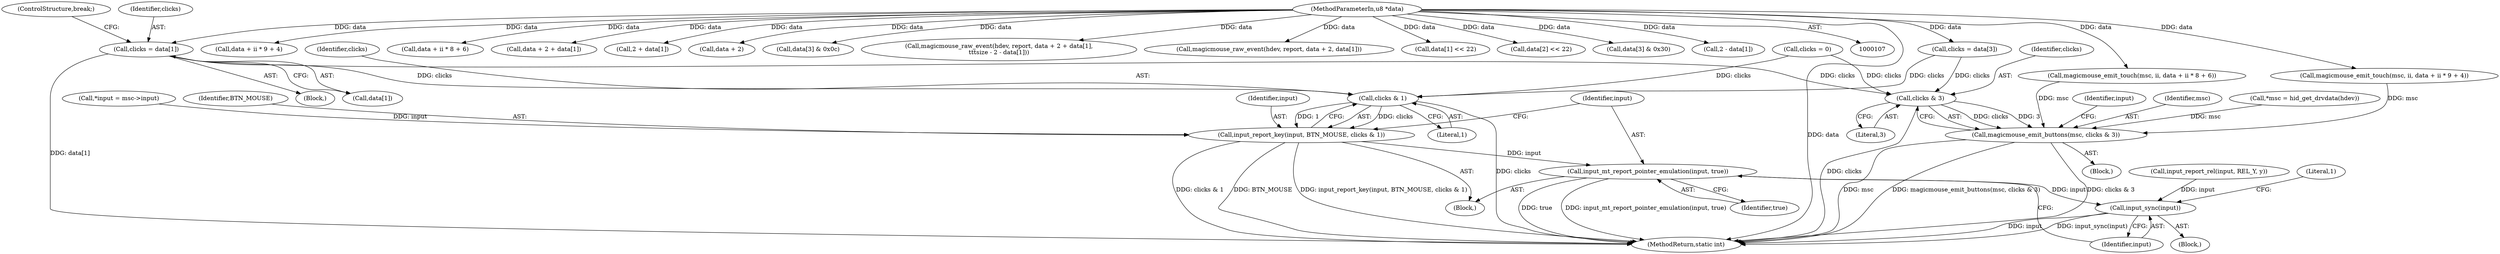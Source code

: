 digraph "0_linux_c54def7bd64d7c0b6993336abcffb8444795bf38@array" {
"1000200" [label="(Call,clicks = data[1])"];
"1000110" [label="(MethodParameterIn,u8 *data)"];
"1000349" [label="(Call,clicks & 3)"];
"1000347" [label="(Call,magicmouse_emit_buttons(msc, clicks & 3))"];
"1000365" [label="(Call,clicks & 1)"];
"1000362" [label="(Call,input_report_key(input, BTN_MOUSE, clicks & 1))"];
"1000368" [label="(Call,input_mt_report_pointer_emulation(input, true))"];
"1000371" [label="(Call,input_sync(input))"];
"1000205" [label="(ControlStructure,break;)"];
"1000142" [label="(Block,)"];
"1000201" [label="(Identifier,clicks)"];
"1000368" [label="(Call,input_mt_report_pointer_emulation(input, true))"];
"1000371" [label="(Call,input_sync(input))"];
"1000372" [label="(Identifier,input)"];
"1000190" [label="(Call,magicmouse_emit_touch(msc, ii, data + ii * 9 + 4))"];
"1000351" [label="(Literal,3)"];
"1000369" [label="(Identifier,input)"];
"1000110" [label="(MethodParameterIn,u8 *data)"];
"1000193" [label="(Call,data + ii * 9 + 4)"];
"1000112" [label="(Block,)"];
"1000119" [label="(Call,*input = msc->input)"];
"1000256" [label="(Call,data + ii * 8 + 6)"];
"1000362" [label="(Call,input_report_key(input, BTN_MOUSE, clicks & 1))"];
"1000253" [label="(Call,magicmouse_emit_touch(msc, ii, data + ii * 8 + 6))"];
"1000365" [label="(Call,clicks & 1)"];
"1000361" [label="(Block,)"];
"1000320" [label="(Call,data + 2 + data[1])"];
"1000367" [label="(Literal,1)"];
"1000301" [label="(Call,clicks = data[3])"];
"1000322" [label="(Call,2 + data[1])"];
"1000346" [label="(Block,)"];
"1000364" [label="(Identifier,BTN_MOUSE)"];
"1000311" [label="(Call,data + 2)"];
"1000270" [label="(Call,data[3] & 0x0c)"];
"1000366" [label="(Identifier,clicks)"];
"1000202" [label="(Call,data[1])"];
"1000317" [label="(Call,magicmouse_raw_event(hdev, report, data + 2 + data[1],\n\t\t\tsize - 2 - data[1]))"];
"1000353" [label="(Identifier,input)"];
"1000200" [label="(Call,clicks = data[1])"];
"1000308" [label="(Call,magicmouse_raw_event(hdev, report, data + 2, data[1]))"];
"1000348" [label="(Identifier,msc)"];
"1000374" [label="(Literal,1)"];
"1000276" [label="(Call,data[1] << 22)"];
"1000295" [label="(Call,data[2] << 22)"];
"1000289" [label="(Call,data[3] & 0x30)"];
"1000363" [label="(Identifier,input)"];
"1000329" [label="(Call,2 - data[1])"];
"1000356" [label="(Call,input_report_rel(input, REL_Y, y))"];
"1000370" [label="(Identifier,true)"];
"1000114" [label="(Call,*msc = hid_get_drvdata(hdev))"];
"1000350" [label="(Identifier,clicks)"];
"1000375" [label="(MethodReturn,static int)"];
"1000347" [label="(Call,magicmouse_emit_buttons(msc, clicks & 3))"];
"1000349" [label="(Call,clicks & 3)"];
"1000134" [label="(Call,clicks = 0)"];
"1000200" -> "1000142"  [label="AST: "];
"1000200" -> "1000202"  [label="CFG: "];
"1000201" -> "1000200"  [label="AST: "];
"1000202" -> "1000200"  [label="AST: "];
"1000205" -> "1000200"  [label="CFG: "];
"1000200" -> "1000375"  [label="DDG: data[1]"];
"1000110" -> "1000200"  [label="DDG: data"];
"1000200" -> "1000349"  [label="DDG: clicks"];
"1000200" -> "1000365"  [label="DDG: clicks"];
"1000110" -> "1000107"  [label="AST: "];
"1000110" -> "1000375"  [label="DDG: data"];
"1000110" -> "1000190"  [label="DDG: data"];
"1000110" -> "1000193"  [label="DDG: data"];
"1000110" -> "1000253"  [label="DDG: data"];
"1000110" -> "1000256"  [label="DDG: data"];
"1000110" -> "1000270"  [label="DDG: data"];
"1000110" -> "1000276"  [label="DDG: data"];
"1000110" -> "1000289"  [label="DDG: data"];
"1000110" -> "1000295"  [label="DDG: data"];
"1000110" -> "1000301"  [label="DDG: data"];
"1000110" -> "1000308"  [label="DDG: data"];
"1000110" -> "1000311"  [label="DDG: data"];
"1000110" -> "1000317"  [label="DDG: data"];
"1000110" -> "1000320"  [label="DDG: data"];
"1000110" -> "1000322"  [label="DDG: data"];
"1000110" -> "1000329"  [label="DDG: data"];
"1000349" -> "1000347"  [label="AST: "];
"1000349" -> "1000351"  [label="CFG: "];
"1000350" -> "1000349"  [label="AST: "];
"1000351" -> "1000349"  [label="AST: "];
"1000347" -> "1000349"  [label="CFG: "];
"1000349" -> "1000375"  [label="DDG: clicks"];
"1000349" -> "1000347"  [label="DDG: clicks"];
"1000349" -> "1000347"  [label="DDG: 3"];
"1000301" -> "1000349"  [label="DDG: clicks"];
"1000134" -> "1000349"  [label="DDG: clicks"];
"1000347" -> "1000346"  [label="AST: "];
"1000348" -> "1000347"  [label="AST: "];
"1000353" -> "1000347"  [label="CFG: "];
"1000347" -> "1000375"  [label="DDG: clicks & 3"];
"1000347" -> "1000375"  [label="DDG: msc"];
"1000347" -> "1000375"  [label="DDG: magicmouse_emit_buttons(msc, clicks & 3)"];
"1000253" -> "1000347"  [label="DDG: msc"];
"1000190" -> "1000347"  [label="DDG: msc"];
"1000114" -> "1000347"  [label="DDG: msc"];
"1000365" -> "1000362"  [label="AST: "];
"1000365" -> "1000367"  [label="CFG: "];
"1000366" -> "1000365"  [label="AST: "];
"1000367" -> "1000365"  [label="AST: "];
"1000362" -> "1000365"  [label="CFG: "];
"1000365" -> "1000375"  [label="DDG: clicks"];
"1000365" -> "1000362"  [label="DDG: clicks"];
"1000365" -> "1000362"  [label="DDG: 1"];
"1000301" -> "1000365"  [label="DDG: clicks"];
"1000134" -> "1000365"  [label="DDG: clicks"];
"1000362" -> "1000361"  [label="AST: "];
"1000363" -> "1000362"  [label="AST: "];
"1000364" -> "1000362"  [label="AST: "];
"1000369" -> "1000362"  [label="CFG: "];
"1000362" -> "1000375"  [label="DDG: clicks & 1"];
"1000362" -> "1000375"  [label="DDG: BTN_MOUSE"];
"1000362" -> "1000375"  [label="DDG: input_report_key(input, BTN_MOUSE, clicks & 1)"];
"1000119" -> "1000362"  [label="DDG: input"];
"1000362" -> "1000368"  [label="DDG: input"];
"1000368" -> "1000361"  [label="AST: "];
"1000368" -> "1000370"  [label="CFG: "];
"1000369" -> "1000368"  [label="AST: "];
"1000370" -> "1000368"  [label="AST: "];
"1000372" -> "1000368"  [label="CFG: "];
"1000368" -> "1000375"  [label="DDG: true"];
"1000368" -> "1000375"  [label="DDG: input_mt_report_pointer_emulation(input, true)"];
"1000368" -> "1000371"  [label="DDG: input"];
"1000371" -> "1000112"  [label="AST: "];
"1000371" -> "1000372"  [label="CFG: "];
"1000372" -> "1000371"  [label="AST: "];
"1000374" -> "1000371"  [label="CFG: "];
"1000371" -> "1000375"  [label="DDG: input"];
"1000371" -> "1000375"  [label="DDG: input_sync(input)"];
"1000356" -> "1000371"  [label="DDG: input"];
}
